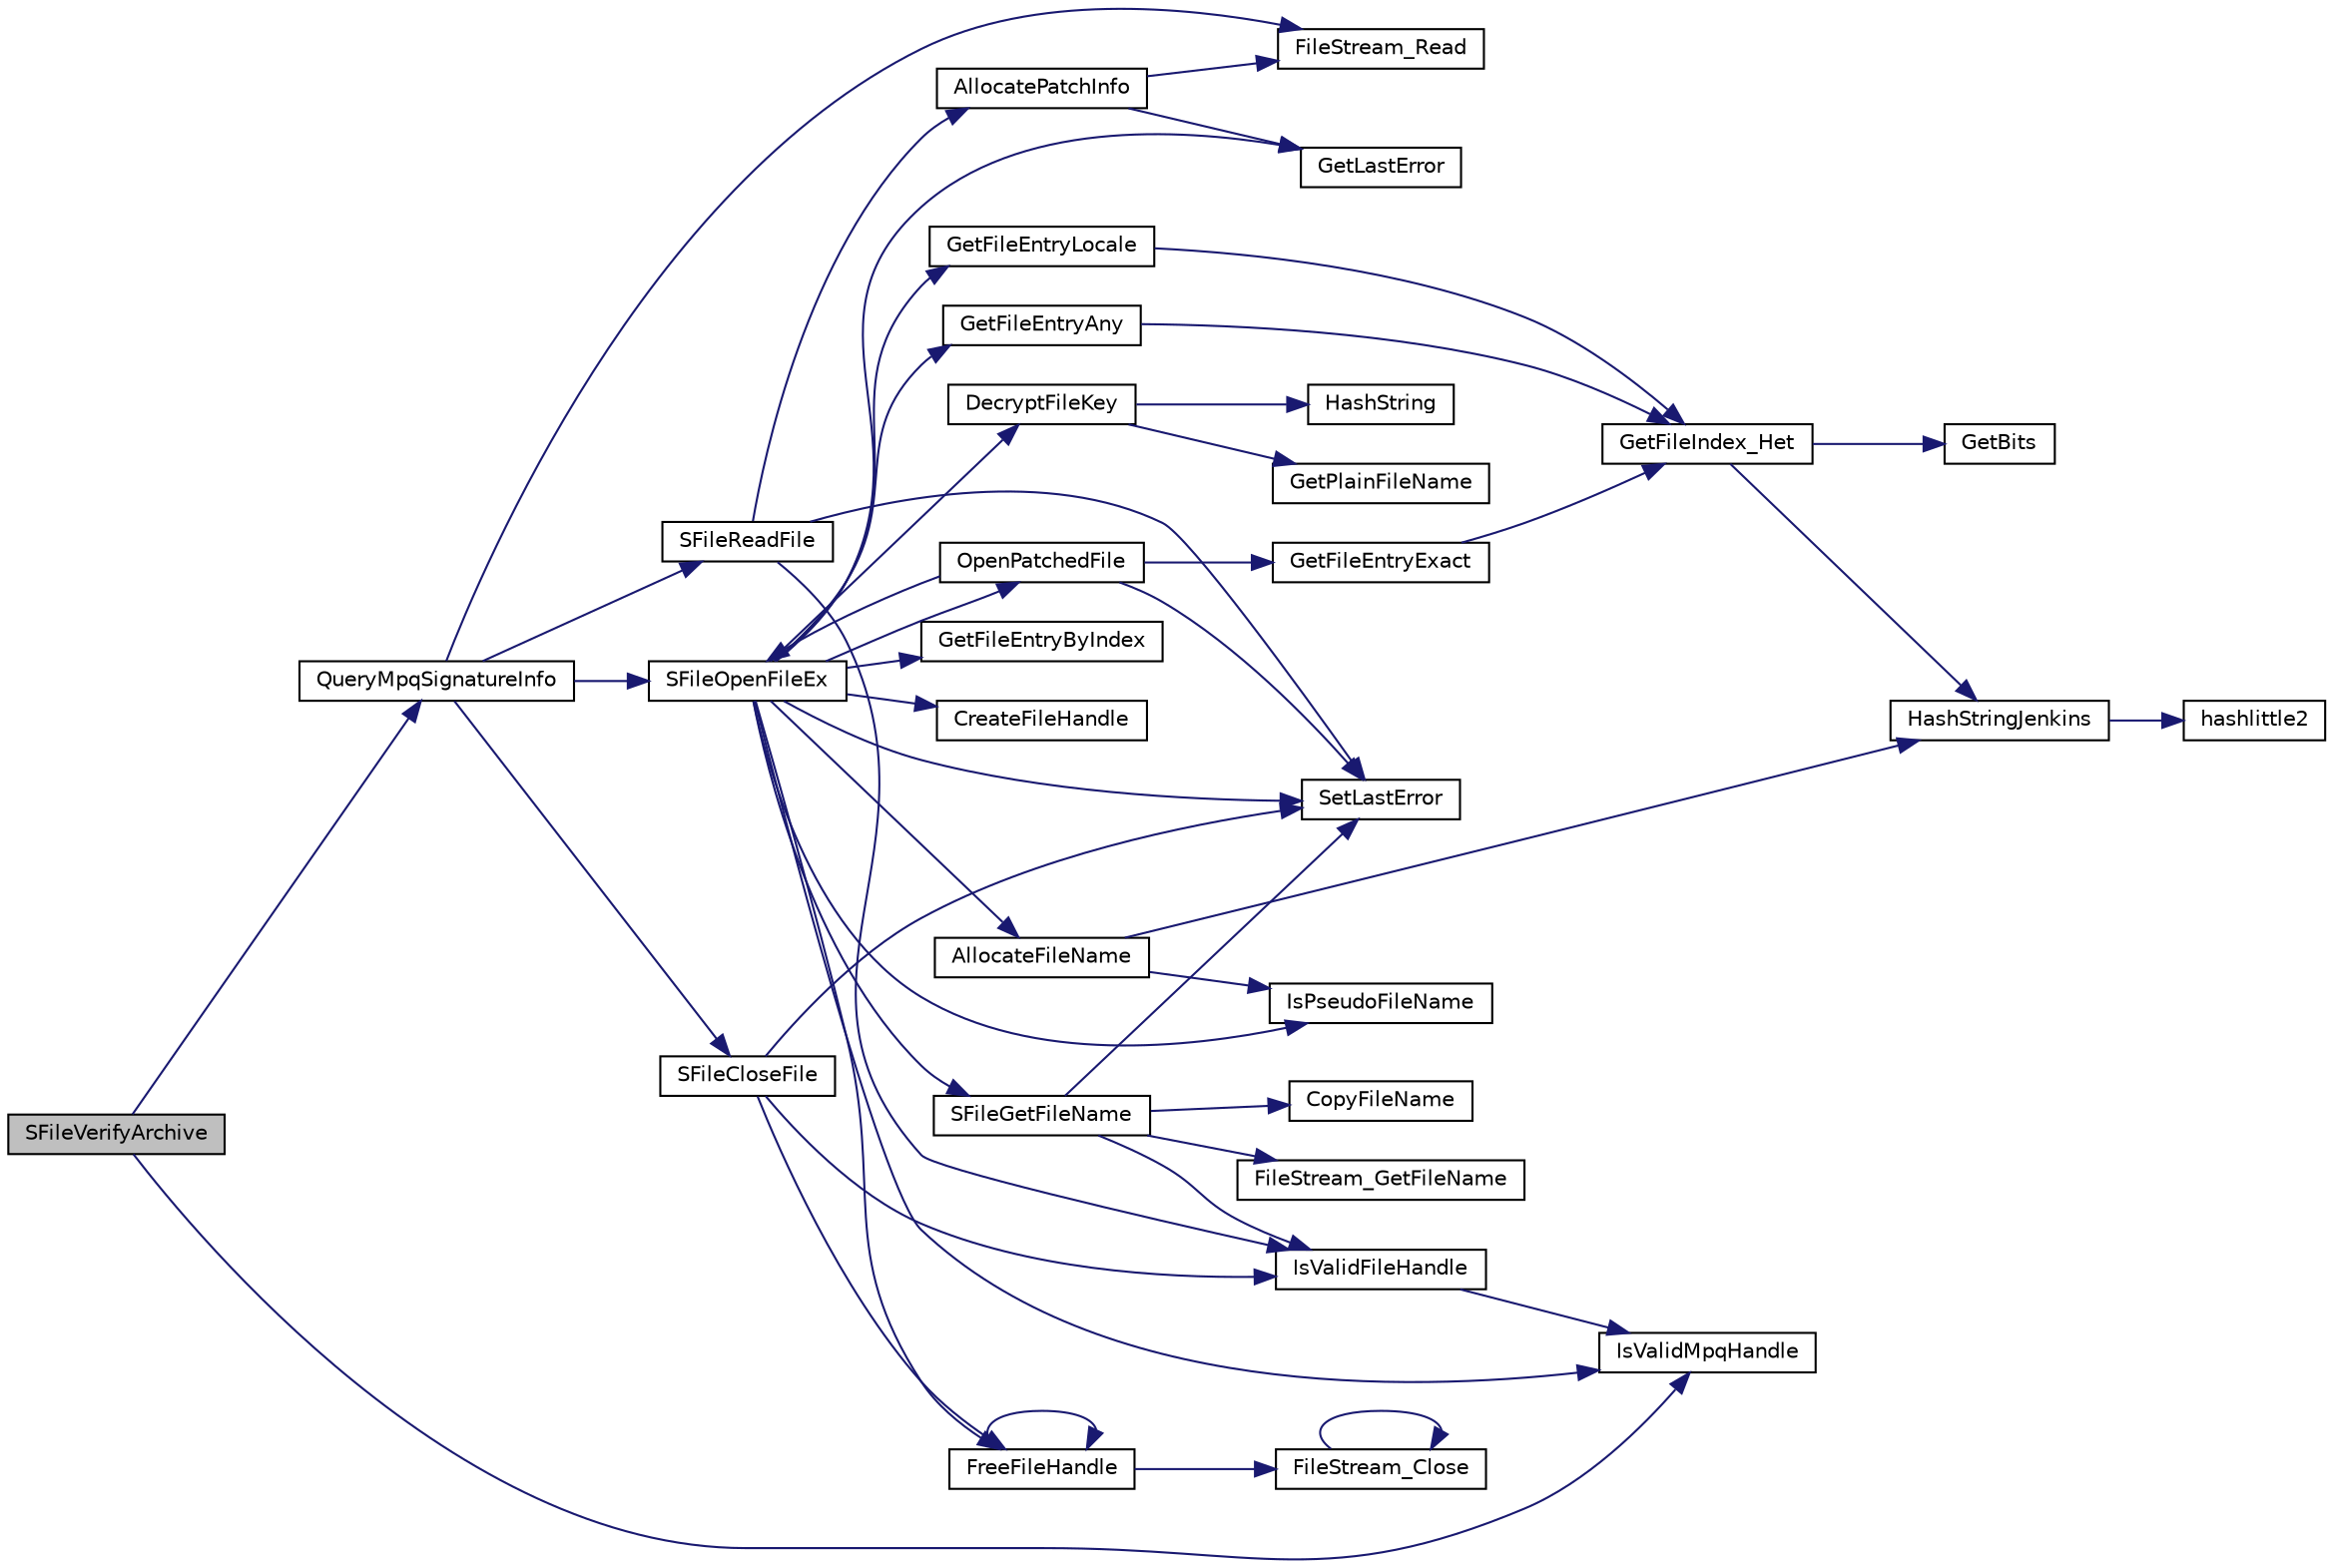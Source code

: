 digraph G
{
  edge [fontname="Helvetica",fontsize="10",labelfontname="Helvetica",labelfontsize="10"];
  node [fontname="Helvetica",fontsize="10",shape=record];
  rankdir="LR";
  Node1 [label="SFileVerifyArchive",height=0.2,width=0.4,color="black", fillcolor="grey75", style="filled" fontcolor="black"];
  Node1 -> Node2 [color="midnightblue",fontsize="10",style="solid",fontname="Helvetica"];
  Node2 [label="IsValidMpqHandle",height=0.2,width=0.4,color="black", fillcolor="white", style="filled",URL="$_s_base_common_8cpp.html#a67882fdf8d424efbb6b2e1f748583a66"];
  Node1 -> Node3 [color="midnightblue",fontsize="10",style="solid",fontname="Helvetica"];
  Node3 [label="QueryMpqSignatureInfo",height=0.2,width=0.4,color="black", fillcolor="white", style="filled",URL="$_s_file_verify_8cpp.html#ad1d1397c13ad8207112ea6bbd6218ea9"];
  Node3 -> Node4 [color="midnightblue",fontsize="10",style="solid",fontname="Helvetica"];
  Node4 [label="SFileOpenFileEx",height=0.2,width=0.4,color="black", fillcolor="white", style="filled",URL="$_s_file_open_file_ex_8cpp.html#af9090bd528ef09a1c58bdb3931be5ec3"];
  Node4 -> Node2 [color="midnightblue",fontsize="10",style="solid",fontname="Helvetica"];
  Node4 -> Node5 [color="midnightblue",fontsize="10",style="solid",fontname="Helvetica"];
  Node5 [label="IsPseudoFileName",height=0.2,width=0.4,color="black", fillcolor="white", style="filled",URL="$_s_base_common_8cpp.html#ad01c4c290fa6caebc77053dbc12c1070"];
  Node4 -> Node6 [color="midnightblue",fontsize="10",style="solid",fontname="Helvetica"];
  Node6 [label="GetFileEntryByIndex",height=0.2,width=0.4,color="black", fillcolor="white", style="filled",URL="$_s_base_file_table_8cpp.html#abf78f423c25cfc7a8065eca9dc4480af"];
  Node4 -> Node7 [color="midnightblue",fontsize="10",style="solid",fontname="Helvetica"];
  Node7 [label="GetFileEntryLocale",height=0.2,width=0.4,color="black", fillcolor="white", style="filled",URL="$_s_base_file_table_8cpp.html#a7347ab3dd849dcc0350e1ca8d83af6b3"];
  Node7 -> Node8 [color="midnightblue",fontsize="10",style="solid",fontname="Helvetica"];
  Node8 [label="GetFileIndex_Het",height=0.2,width=0.4,color="black", fillcolor="white", style="filled",URL="$_s_base_file_table_8cpp.html#acf04d5326a7dd5e0c5d82598f8e76a50"];
  Node8 -> Node9 [color="midnightblue",fontsize="10",style="solid",fontname="Helvetica"];
  Node9 [label="HashStringJenkins",height=0.2,width=0.4,color="black", fillcolor="white", style="filled",URL="$_s_base_common_8cpp.html#a7c410e53e1793314064827d095ba86ce"];
  Node9 -> Node10 [color="midnightblue",fontsize="10",style="solid",fontname="Helvetica"];
  Node10 [label="hashlittle2",height=0.2,width=0.4,color="black", fillcolor="white", style="filled",URL="$lookup_8h.html#a28bbffa78951ac929184f31d92a05388"];
  Node8 -> Node11 [color="midnightblue",fontsize="10",style="solid",fontname="Helvetica"];
  Node11 [label="GetBits",height=0.2,width=0.4,color="black", fillcolor="white", style="filled",URL="$_s_base_file_table_8cpp.html#a8b7cf3b06d4cc7779a95a0ef92172269"];
  Node4 -> Node12 [color="midnightblue",fontsize="10",style="solid",fontname="Helvetica"];
  Node12 [label="OpenPatchedFile",height=0.2,width=0.4,color="black", fillcolor="white", style="filled",URL="$_s_file_open_file_ex_8cpp.html#afa582c7f26b956201e18cd3677caefb8"];
  Node12 -> Node13 [color="midnightblue",fontsize="10",style="solid",fontname="Helvetica"];
  Node13 [label="GetFileEntryExact",height=0.2,width=0.4,color="black", fillcolor="white", style="filled",URL="$_s_base_file_table_8cpp.html#a90069131da300c2a6d9ff0b7a1b41806"];
  Node13 -> Node8 [color="midnightblue",fontsize="10",style="solid",fontname="Helvetica"];
  Node12 -> Node14 [color="midnightblue",fontsize="10",style="solid",fontname="Helvetica"];
  Node14 [label="SetLastError",height=0.2,width=0.4,color="black", fillcolor="white", style="filled",URL="$_file_stream_8cpp.html#ae12246cf2f9f9aa8e3a6367bd9fa2aed"];
  Node12 -> Node4 [color="midnightblue",fontsize="10",style="solid",fontname="Helvetica"];
  Node4 -> Node15 [color="midnightblue",fontsize="10",style="solid",fontname="Helvetica"];
  Node15 [label="GetFileEntryAny",height=0.2,width=0.4,color="black", fillcolor="white", style="filled",URL="$_s_base_file_table_8cpp.html#af5707ce5a7b11e9d533b24cda45ce7b1"];
  Node15 -> Node8 [color="midnightblue",fontsize="10",style="solid",fontname="Helvetica"];
  Node4 -> Node14 [color="midnightblue",fontsize="10",style="solid",fontname="Helvetica"];
  Node4 -> Node16 [color="midnightblue",fontsize="10",style="solid",fontname="Helvetica"];
  Node16 [label="CreateFileHandle",height=0.2,width=0.4,color="black", fillcolor="white", style="filled",URL="$_s_base_common_8cpp.html#af3e146ce1fda8ffaf72d6391956f29a3"];
  Node4 -> Node17 [color="midnightblue",fontsize="10",style="solid",fontname="Helvetica"];
  Node17 [label="AllocateFileName",height=0.2,width=0.4,color="black", fillcolor="white", style="filled",URL="$_s_base_file_table_8cpp.html#a551f6e01e95accafb0042ae9b8d81e61"];
  Node17 -> Node5 [color="midnightblue",fontsize="10",style="solid",fontname="Helvetica"];
  Node17 -> Node9 [color="midnightblue",fontsize="10",style="solid",fontname="Helvetica"];
  Node4 -> Node18 [color="midnightblue",fontsize="10",style="solid",fontname="Helvetica"];
  Node18 [label="DecryptFileKey",height=0.2,width=0.4,color="black", fillcolor="white", style="filled",URL="$_s_base_common_8cpp.html#af48f792817421c6ae782d3ea4f6e8772"];
  Node18 -> Node19 [color="midnightblue",fontsize="10",style="solid",fontname="Helvetica"];
  Node19 [label="GetPlainFileName",height=0.2,width=0.4,color="black", fillcolor="white", style="filled",URL="$_file_stream_8cpp.html#a4182f61165951a9334874d488e089844"];
  Node18 -> Node20 [color="midnightblue",fontsize="10",style="solid",fontname="Helvetica"];
  Node20 [label="HashString",height=0.2,width=0.4,color="black", fillcolor="white", style="filled",URL="$_s_base_common_8cpp.html#a253e7854c54b950673d285bc8ceba83a"];
  Node4 -> Node21 [color="midnightblue",fontsize="10",style="solid",fontname="Helvetica"];
  Node21 [label="SFileGetFileName",height=0.2,width=0.4,color="black", fillcolor="white", style="filled",URL="$_s_file_get_file_info_8cpp.html#a3909beee4f92f439ad52faef54a6a296"];
  Node21 -> Node22 [color="midnightblue",fontsize="10",style="solid",fontname="Helvetica"];
  Node22 [label="IsValidFileHandle",height=0.2,width=0.4,color="black", fillcolor="white", style="filled",URL="$_s_base_common_8cpp.html#a3216d5c62d758be099dfa3324cf34dd3"];
  Node22 -> Node2 [color="midnightblue",fontsize="10",style="solid",fontname="Helvetica"];
  Node21 -> Node23 [color="midnightblue",fontsize="10",style="solid",fontname="Helvetica"];
  Node23 [label="FileStream_GetFileName",height=0.2,width=0.4,color="black", fillcolor="white", style="filled",URL="$_file_stream_8cpp.html#a900badc0a3d7dff123d1c8a0b45c3c70"];
  Node21 -> Node24 [color="midnightblue",fontsize="10",style="solid",fontname="Helvetica"];
  Node24 [label="CopyFileName",height=0.2,width=0.4,color="black", fillcolor="white", style="filled",URL="$_file_stream_8cpp.html#ac501502e4d0f6f5904f24190566c3beb"];
  Node21 -> Node14 [color="midnightblue",fontsize="10",style="solid",fontname="Helvetica"];
  Node4 -> Node25 [color="midnightblue",fontsize="10",style="solid",fontname="Helvetica"];
  Node25 [label="GetLastError",height=0.2,width=0.4,color="black", fillcolor="white", style="filled",URL="$_file_stream_8cpp.html#a10b9a284527af83a44533867b0aff0fc"];
  Node4 -> Node26 [color="midnightblue",fontsize="10",style="solid",fontname="Helvetica"];
  Node26 [label="FreeFileHandle",height=0.2,width=0.4,color="black", fillcolor="white", style="filled",URL="$_s_base_common_8cpp.html#a18f4fd98a66477ad38b6b12f27cf2ad0"];
  Node26 -> Node26 [color="midnightblue",fontsize="10",style="solid",fontname="Helvetica"];
  Node26 -> Node27 [color="midnightblue",fontsize="10",style="solid",fontname="Helvetica"];
  Node27 [label="FileStream_Close",height=0.2,width=0.4,color="black", fillcolor="white", style="filled",URL="$_file_stream_8cpp.html#ae8b75c4797726e9c5ee0b4b03bf31442"];
  Node27 -> Node27 [color="midnightblue",fontsize="10",style="solid",fontname="Helvetica"];
  Node3 -> Node28 [color="midnightblue",fontsize="10",style="solid",fontname="Helvetica"];
  Node28 [label="SFileReadFile",height=0.2,width=0.4,color="black", fillcolor="white", style="filled",URL="$_s_file_read_file_8cpp.html#a3c81a68cbecef70ab57c9d3145ef8b7d"];
  Node28 -> Node22 [color="midnightblue",fontsize="10",style="solid",fontname="Helvetica"];
  Node28 -> Node14 [color="midnightblue",fontsize="10",style="solid",fontname="Helvetica"];
  Node28 -> Node29 [color="midnightblue",fontsize="10",style="solid",fontname="Helvetica"];
  Node29 [label="AllocatePatchInfo",height=0.2,width=0.4,color="black", fillcolor="white", style="filled",URL="$_s_base_common_8cpp.html#ace1d87f4df2379a25c5516fbcc027d0c"];
  Node29 -> Node30 [color="midnightblue",fontsize="10",style="solid",fontname="Helvetica"];
  Node30 [label="FileStream_Read",height=0.2,width=0.4,color="black", fillcolor="white", style="filled",URL="$_file_stream_8cpp.html#a593f3b1416f7497c28fa5552cd1b3003"];
  Node29 -> Node25 [color="midnightblue",fontsize="10",style="solid",fontname="Helvetica"];
  Node3 -> Node31 [color="midnightblue",fontsize="10",style="solid",fontname="Helvetica"];
  Node31 [label="SFileCloseFile",height=0.2,width=0.4,color="black", fillcolor="white", style="filled",URL="$_s_file_open_file_ex_8cpp.html#a49a09a38e6dc3b1afd95163a1c9052c6"];
  Node31 -> Node22 [color="midnightblue",fontsize="10",style="solid",fontname="Helvetica"];
  Node31 -> Node14 [color="midnightblue",fontsize="10",style="solid",fontname="Helvetica"];
  Node31 -> Node26 [color="midnightblue",fontsize="10",style="solid",fontname="Helvetica"];
  Node3 -> Node30 [color="midnightblue",fontsize="10",style="solid",fontname="Helvetica"];
}
